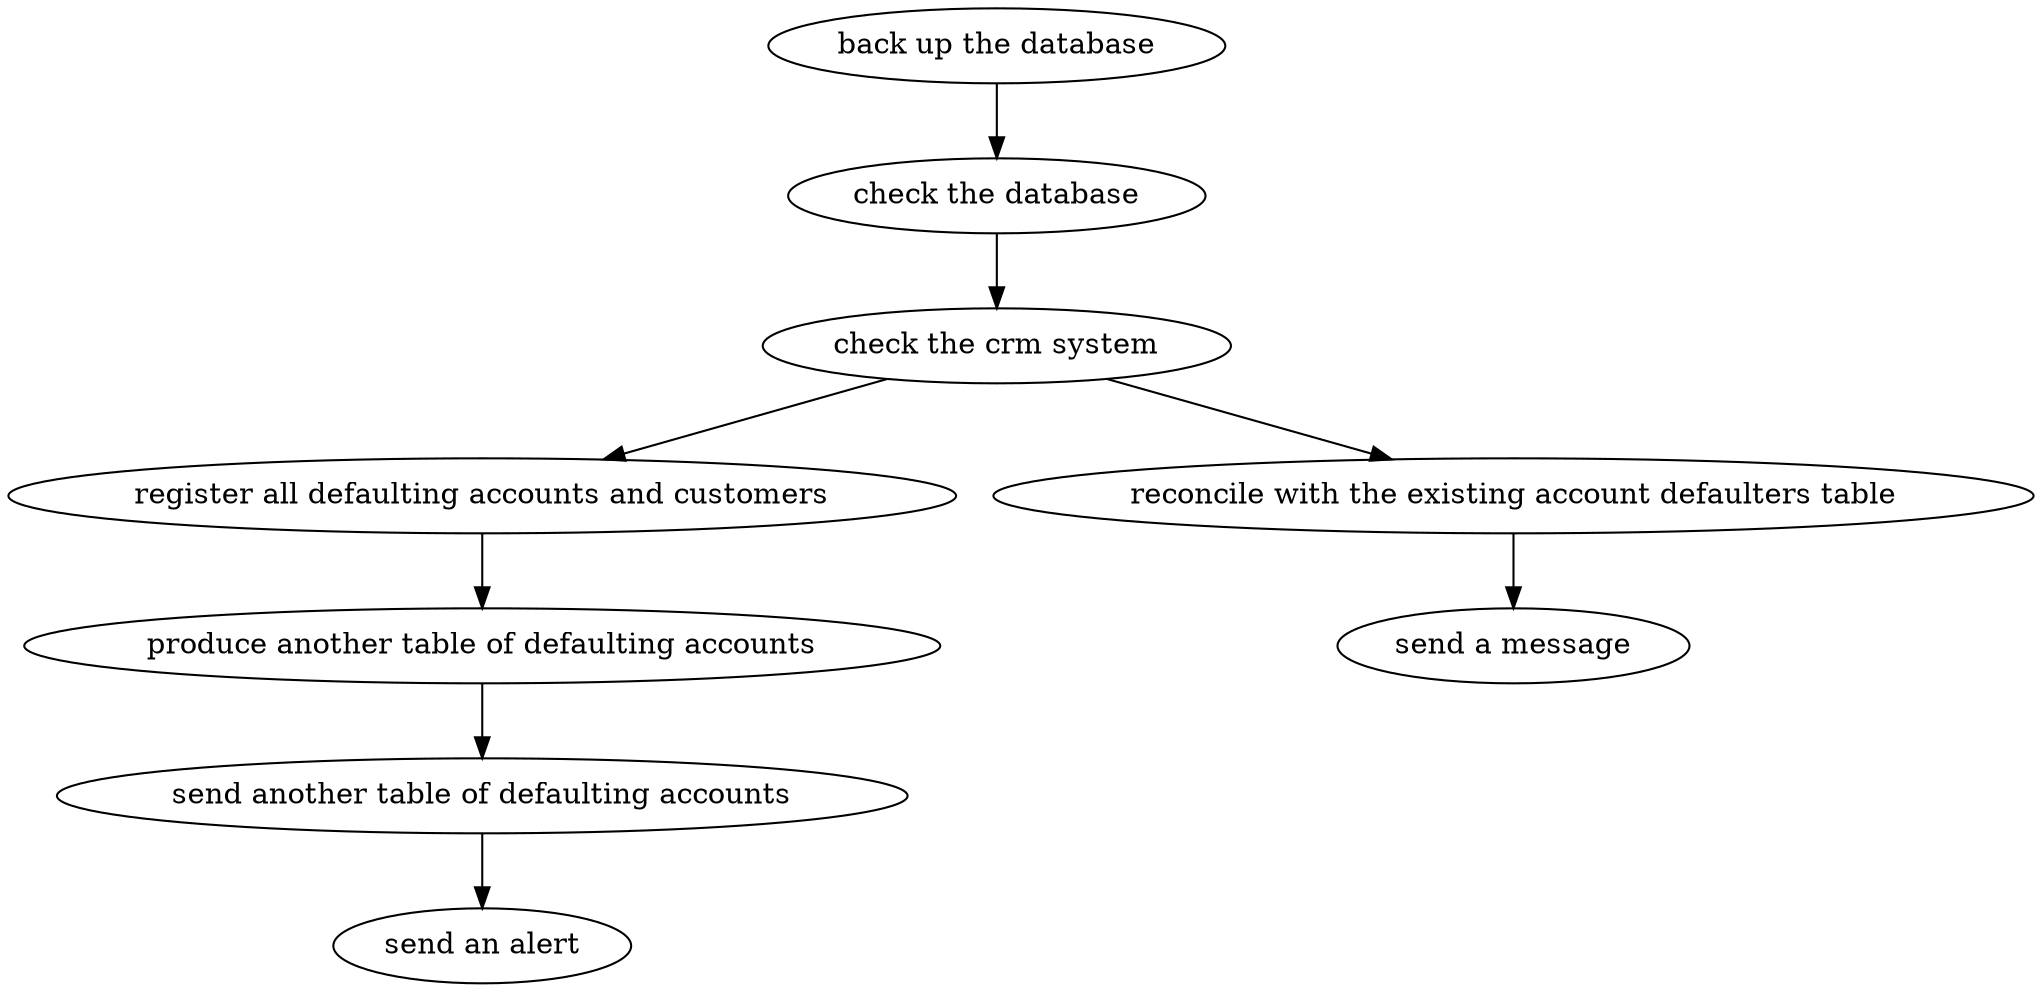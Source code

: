 strict digraph "doc-9.1" {
	graph [name="doc-9.1"];
	"back up the database"	[attrs="{'type': 'Activity', 'label': 'back up the database'}"];
	"check the database"	[attrs="{'type': 'Activity', 'label': 'check the database'}"];
	"back up the database" -> "check the database"	[attrs="{'type': 'flow', 'label': 'flow'}"];
	"check the crm system"	[attrs="{'type': 'Activity', 'label': 'check the crm system'}"];
	"check the database" -> "check the crm system"	[attrs="{'type': 'flow', 'label': 'flow'}"];
	"register all defaulting accounts and customers"	[attrs="{'type': 'Activity', 'label': 'register all defaulting accounts and customers'}"];
	"check the crm system" -> "register all defaulting accounts and customers"	[attrs="{'type': 'flow', 'label': 'flow'}"];
	"reconcile with the existing account defaulters table"	[attrs="{'type': 'Activity', 'label': 'reconcile with the existing account defaulters table'}"];
	"check the crm system" -> "reconcile with the existing account defaulters table"	[attrs="{'type': 'flow', 'label': 'flow'}"];
	"produce another table of defaulting accounts"	[attrs="{'type': 'Activity', 'label': 'produce another table of defaulting accounts'}"];
	"register all defaulting accounts and customers" -> "produce another table of defaulting accounts"	[attrs="{'type': 'flow', 'label': 'flow'}"];
	"send another table of defaulting accounts"	[attrs="{'type': 'Activity', 'label': 'send another table of defaulting accounts'}"];
	"produce another table of defaulting accounts" -> "send another table of defaulting accounts"	[attrs="{'type': 'flow', 'label': 'flow'}"];
	"send an alert"	[attrs="{'type': 'Activity', 'label': 'send an alert'}"];
	"send another table of defaulting accounts" -> "send an alert"	[attrs="{'type': 'flow', 'label': 'flow'}"];
	"send a message"	[attrs="{'type': 'Activity', 'label': 'send a message'}"];
	"reconcile with the existing account defaulters table" -> "send a message"	[attrs="{'type': 'flow', 'label': 'flow'}"];
}

